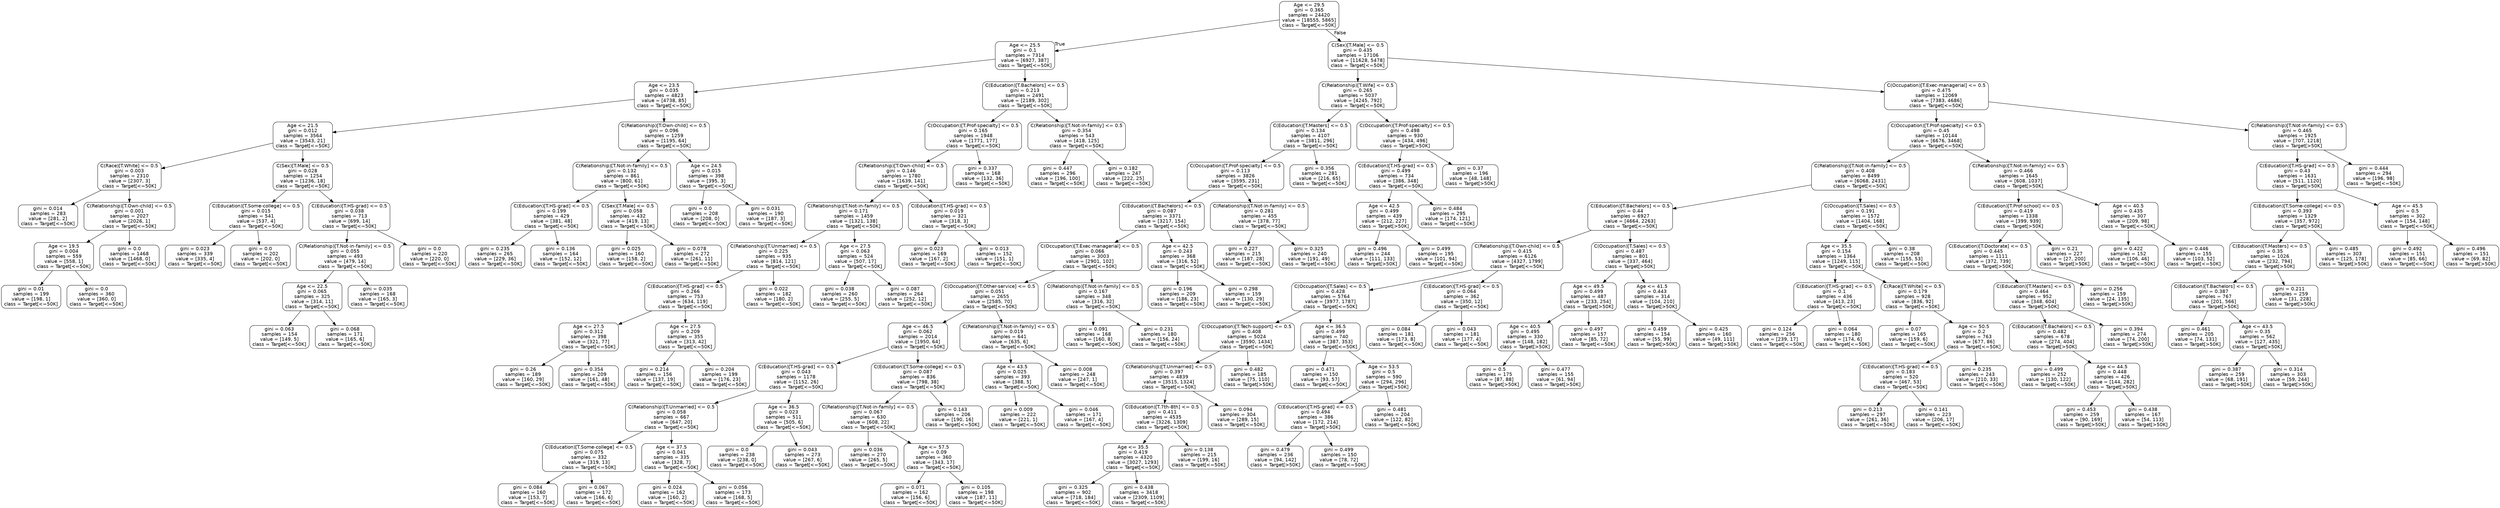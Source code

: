 digraph Tree {
node [shape=box, style="rounded", color="black", fontname=helvetica] ;
edge [fontname=helvetica] ;
0 [label="Age <= 29.5\ngini = 0.365\nsamples = 24420\nvalue = [18555, 5865]\nclass = Target[<=50K]"] ;
1 [label="Age <= 25.5\ngini = 0.1\nsamples = 7314\nvalue = [6927, 387]\nclass = Target[<=50K]"] ;
0 -> 1 [labeldistance=2.5, labelangle=45, headlabel="True"] ;
2 [label="Age <= 23.5\ngini = 0.035\nsamples = 4823\nvalue = [4738, 85]\nclass = Target[<=50K]"] ;
1 -> 2 ;
3 [label="Age <= 21.5\ngini = 0.012\nsamples = 3564\nvalue = [3543, 21]\nclass = Target[<=50K]"] ;
2 -> 3 ;
4 [label="C(Race)[T.White] <= 0.5\ngini = 0.003\nsamples = 2310\nvalue = [2307, 3]\nclass = Target[<=50K]"] ;
3 -> 4 ;
5 [label="gini = 0.014\nsamples = 283\nvalue = [281, 2]\nclass = Target[<=50K]"] ;
4 -> 5 ;
6 [label="C(Relationship)[T.Own-child] <= 0.5\ngini = 0.001\nsamples = 2027\nvalue = [2026, 1]\nclass = Target[<=50K]"] ;
4 -> 6 ;
7 [label="Age <= 19.5\ngini = 0.004\nsamples = 559\nvalue = [558, 1]\nclass = Target[<=50K]"] ;
6 -> 7 ;
8 [label="gini = 0.01\nsamples = 199\nvalue = [198, 1]\nclass = Target[<=50K]"] ;
7 -> 8 ;
9 [label="gini = 0.0\nsamples = 360\nvalue = [360, 0]\nclass = Target[<=50K]"] ;
7 -> 9 ;
10 [label="gini = 0.0\nsamples = 1468\nvalue = [1468, 0]\nclass = Target[<=50K]"] ;
6 -> 10 ;
11 [label="C(Sex)[T.Male] <= 0.5\ngini = 0.028\nsamples = 1254\nvalue = [1236, 18]\nclass = Target[<=50K]"] ;
3 -> 11 ;
12 [label="C(Education)[T.Some-college] <= 0.5\ngini = 0.015\nsamples = 541\nvalue = [537, 4]\nclass = Target[<=50K]"] ;
11 -> 12 ;
13 [label="gini = 0.023\nsamples = 339\nvalue = [335, 4]\nclass = Target[<=50K]"] ;
12 -> 13 ;
14 [label="gini = 0.0\nsamples = 202\nvalue = [202, 0]\nclass = Target[<=50K]"] ;
12 -> 14 ;
15 [label="C(Education)[T.HS-grad] <= 0.5\ngini = 0.038\nsamples = 713\nvalue = [699, 14]\nclass = Target[<=50K]"] ;
11 -> 15 ;
16 [label="C(Relationship)[T.Not-in-family] <= 0.5\ngini = 0.055\nsamples = 493\nvalue = [479, 14]\nclass = Target[<=50K]"] ;
15 -> 16 ;
17 [label="Age <= 22.5\ngini = 0.065\nsamples = 325\nvalue = [314, 11]\nclass = Target[<=50K]"] ;
16 -> 17 ;
18 [label="gini = 0.063\nsamples = 154\nvalue = [149, 5]\nclass = Target[<=50K]"] ;
17 -> 18 ;
19 [label="gini = 0.068\nsamples = 171\nvalue = [165, 6]\nclass = Target[<=50K]"] ;
17 -> 19 ;
20 [label="gini = 0.035\nsamples = 168\nvalue = [165, 3]\nclass = Target[<=50K]"] ;
16 -> 20 ;
21 [label="gini = 0.0\nsamples = 220\nvalue = [220, 0]\nclass = Target[<=50K]"] ;
15 -> 21 ;
22 [label="C(Relationship)[T.Own-child] <= 0.5\ngini = 0.096\nsamples = 1259\nvalue = [1195, 64]\nclass = Target[<=50K]"] ;
2 -> 22 ;
23 [label="C(Relationship)[T.Not-in-family] <= 0.5\ngini = 0.132\nsamples = 861\nvalue = [800, 61]\nclass = Target[<=50K]"] ;
22 -> 23 ;
24 [label="C(Education)[T.HS-grad] <= 0.5\ngini = 0.199\nsamples = 429\nvalue = [381, 48]\nclass = Target[<=50K]"] ;
23 -> 24 ;
25 [label="gini = 0.235\nsamples = 265\nvalue = [229, 36]\nclass = Target[<=50K]"] ;
24 -> 25 ;
26 [label="gini = 0.136\nsamples = 164\nvalue = [152, 12]\nclass = Target[<=50K]"] ;
24 -> 26 ;
27 [label="C(Sex)[T.Male] <= 0.5\ngini = 0.058\nsamples = 432\nvalue = [419, 13]\nclass = Target[<=50K]"] ;
23 -> 27 ;
28 [label="gini = 0.025\nsamples = 160\nvalue = [158, 2]\nclass = Target[<=50K]"] ;
27 -> 28 ;
29 [label="gini = 0.078\nsamples = 272\nvalue = [261, 11]\nclass = Target[<=50K]"] ;
27 -> 29 ;
30 [label="Age <= 24.5\ngini = 0.015\nsamples = 398\nvalue = [395, 3]\nclass = Target[<=50K]"] ;
22 -> 30 ;
31 [label="gini = 0.0\nsamples = 208\nvalue = [208, 0]\nclass = Target[<=50K]"] ;
30 -> 31 ;
32 [label="gini = 0.031\nsamples = 190\nvalue = [187, 3]\nclass = Target[<=50K]"] ;
30 -> 32 ;
33 [label="C(Education)[T.Bachelors] <= 0.5\ngini = 0.213\nsamples = 2491\nvalue = [2189, 302]\nclass = Target[<=50K]"] ;
1 -> 33 ;
34 [label="C(Occupation)[T.Prof-specialty] <= 0.5\ngini = 0.165\nsamples = 1948\nvalue = [1771, 177]\nclass = Target[<=50K]"] ;
33 -> 34 ;
35 [label="C(Relationship)[T.Own-child] <= 0.5\ngini = 0.146\nsamples = 1780\nvalue = [1639, 141]\nclass = Target[<=50K]"] ;
34 -> 35 ;
36 [label="C(Relationship)[T.Not-in-family] <= 0.5\ngini = 0.171\nsamples = 1459\nvalue = [1321, 138]\nclass = Target[<=50K]"] ;
35 -> 36 ;
37 [label="C(Relationship)[T.Unmarried] <= 0.5\ngini = 0.225\nsamples = 935\nvalue = [814, 121]\nclass = Target[<=50K]"] ;
36 -> 37 ;
38 [label="C(Education)[T.HS-grad] <= 0.5\ngini = 0.266\nsamples = 753\nvalue = [634, 119]\nclass = Target[<=50K]"] ;
37 -> 38 ;
39 [label="Age <= 27.5\ngini = 0.312\nsamples = 398\nvalue = [321, 77]\nclass = Target[<=50K]"] ;
38 -> 39 ;
40 [label="gini = 0.26\nsamples = 189\nvalue = [160, 29]\nclass = Target[<=50K]"] ;
39 -> 40 ;
41 [label="gini = 0.354\nsamples = 209\nvalue = [161, 48]\nclass = Target[<=50K]"] ;
39 -> 41 ;
42 [label="Age <= 27.5\ngini = 0.209\nsamples = 355\nvalue = [313, 42]\nclass = Target[<=50K]"] ;
38 -> 42 ;
43 [label="gini = 0.214\nsamples = 156\nvalue = [137, 19]\nclass = Target[<=50K]"] ;
42 -> 43 ;
44 [label="gini = 0.204\nsamples = 199\nvalue = [176, 23]\nclass = Target[<=50K]"] ;
42 -> 44 ;
45 [label="gini = 0.022\nsamples = 182\nvalue = [180, 2]\nclass = Target[<=50K]"] ;
37 -> 45 ;
46 [label="Age <= 27.5\ngini = 0.063\nsamples = 524\nvalue = [507, 17]\nclass = Target[<=50K]"] ;
36 -> 46 ;
47 [label="gini = 0.038\nsamples = 260\nvalue = [255, 5]\nclass = Target[<=50K]"] ;
46 -> 47 ;
48 [label="gini = 0.087\nsamples = 264\nvalue = [252, 12]\nclass = Target[<=50K]"] ;
46 -> 48 ;
49 [label="C(Education)[T.HS-grad] <= 0.5\ngini = 0.019\nsamples = 321\nvalue = [318, 3]\nclass = Target[<=50K]"] ;
35 -> 49 ;
50 [label="gini = 0.023\nsamples = 169\nvalue = [167, 2]\nclass = Target[<=50K]"] ;
49 -> 50 ;
51 [label="gini = 0.013\nsamples = 152\nvalue = [151, 1]\nclass = Target[<=50K]"] ;
49 -> 51 ;
52 [label="gini = 0.337\nsamples = 168\nvalue = [132, 36]\nclass = Target[<=50K]"] ;
34 -> 52 ;
53 [label="C(Relationship)[T.Not-in-family] <= 0.5\ngini = 0.354\nsamples = 543\nvalue = [418, 125]\nclass = Target[<=50K]"] ;
33 -> 53 ;
54 [label="gini = 0.447\nsamples = 296\nvalue = [196, 100]\nclass = Target[<=50K]"] ;
53 -> 54 ;
55 [label="gini = 0.182\nsamples = 247\nvalue = [222, 25]\nclass = Target[<=50K]"] ;
53 -> 55 ;
56 [label="C(Sex)[T.Male] <= 0.5\ngini = 0.435\nsamples = 17106\nvalue = [11628, 5478]\nclass = Target[<=50K]"] ;
0 -> 56 [labeldistance=2.5, labelangle=-45, headlabel="False"] ;
57 [label="C(Relationship)[T.Wife] <= 0.5\ngini = 0.265\nsamples = 5037\nvalue = [4245, 792]\nclass = Target[<=50K]"] ;
56 -> 57 ;
58 [label="C(Education)[T.Masters] <= 0.5\ngini = 0.134\nsamples = 4107\nvalue = [3811, 296]\nclass = Target[<=50K]"] ;
57 -> 58 ;
59 [label="C(Occupation)[T.Prof-specialty] <= 0.5\ngini = 0.113\nsamples = 3826\nvalue = [3595, 231]\nclass = Target[<=50K]"] ;
58 -> 59 ;
60 [label="C(Education)[T.Bachelors] <= 0.5\ngini = 0.087\nsamples = 3371\nvalue = [3217, 154]\nclass = Target[<=50K]"] ;
59 -> 60 ;
61 [label="C(Occupation)[T.Exec-managerial] <= 0.5\ngini = 0.066\nsamples = 3003\nvalue = [2901, 102]\nclass = Target[<=50K]"] ;
60 -> 61 ;
62 [label="C(Occupation)[T.Other-service] <= 0.5\ngini = 0.051\nsamples = 2655\nvalue = [2585, 70]\nclass = Target[<=50K]"] ;
61 -> 62 ;
63 [label="Age <= 46.5\ngini = 0.062\nsamples = 2014\nvalue = [1950, 64]\nclass = Target[<=50K]"] ;
62 -> 63 ;
64 [label="C(Education)[T.HS-grad] <= 0.5\ngini = 0.043\nsamples = 1178\nvalue = [1152, 26]\nclass = Target[<=50K]"] ;
63 -> 64 ;
65 [label="C(Relationship)[T.Unmarried] <= 0.5\ngini = 0.058\nsamples = 667\nvalue = [647, 20]\nclass = Target[<=50K]"] ;
64 -> 65 ;
66 [label="C(Education)[T.Some-college] <= 0.5\ngini = 0.075\nsamples = 332\nvalue = [319, 13]\nclass = Target[<=50K]"] ;
65 -> 66 ;
67 [label="gini = 0.084\nsamples = 160\nvalue = [153, 7]\nclass = Target[<=50K]"] ;
66 -> 67 ;
68 [label="gini = 0.067\nsamples = 172\nvalue = [166, 6]\nclass = Target[<=50K]"] ;
66 -> 68 ;
69 [label="Age <= 37.5\ngini = 0.041\nsamples = 335\nvalue = [328, 7]\nclass = Target[<=50K]"] ;
65 -> 69 ;
70 [label="gini = 0.024\nsamples = 162\nvalue = [160, 2]\nclass = Target[<=50K]"] ;
69 -> 70 ;
71 [label="gini = 0.056\nsamples = 173\nvalue = [168, 5]\nclass = Target[<=50K]"] ;
69 -> 71 ;
72 [label="Age <= 36.5\ngini = 0.023\nsamples = 511\nvalue = [505, 6]\nclass = Target[<=50K]"] ;
64 -> 72 ;
73 [label="gini = 0.0\nsamples = 238\nvalue = [238, 0]\nclass = Target[<=50K]"] ;
72 -> 73 ;
74 [label="gini = 0.043\nsamples = 273\nvalue = [267, 6]\nclass = Target[<=50K]"] ;
72 -> 74 ;
75 [label="C(Education)[T.Some-college] <= 0.5\ngini = 0.087\nsamples = 836\nvalue = [798, 38]\nclass = Target[<=50K]"] ;
63 -> 75 ;
76 [label="C(Relationship)[T.Not-in-family] <= 0.5\ngini = 0.067\nsamples = 630\nvalue = [608, 22]\nclass = Target[<=50K]"] ;
75 -> 76 ;
77 [label="gini = 0.036\nsamples = 270\nvalue = [265, 5]\nclass = Target[<=50K]"] ;
76 -> 77 ;
78 [label="Age <= 57.5\ngini = 0.09\nsamples = 360\nvalue = [343, 17]\nclass = Target[<=50K]"] ;
76 -> 78 ;
79 [label="gini = 0.071\nsamples = 162\nvalue = [156, 6]\nclass = Target[<=50K]"] ;
78 -> 79 ;
80 [label="gini = 0.105\nsamples = 198\nvalue = [187, 11]\nclass = Target[<=50K]"] ;
78 -> 80 ;
81 [label="gini = 0.143\nsamples = 206\nvalue = [190, 16]\nclass = Target[<=50K]"] ;
75 -> 81 ;
82 [label="C(Relationship)[T.Not-in-family] <= 0.5\ngini = 0.019\nsamples = 641\nvalue = [635, 6]\nclass = Target[<=50K]"] ;
62 -> 82 ;
83 [label="Age <= 43.5\ngini = 0.025\nsamples = 393\nvalue = [388, 5]\nclass = Target[<=50K]"] ;
82 -> 83 ;
84 [label="gini = 0.009\nsamples = 222\nvalue = [221, 1]\nclass = Target[<=50K]"] ;
83 -> 84 ;
85 [label="gini = 0.046\nsamples = 171\nvalue = [167, 4]\nclass = Target[<=50K]"] ;
83 -> 85 ;
86 [label="gini = 0.008\nsamples = 248\nvalue = [247, 1]\nclass = Target[<=50K]"] ;
82 -> 86 ;
87 [label="C(Relationship)[T.Not-in-family] <= 0.5\ngini = 0.167\nsamples = 348\nvalue = [316, 32]\nclass = Target[<=50K]"] ;
61 -> 87 ;
88 [label="gini = 0.091\nsamples = 168\nvalue = [160, 8]\nclass = Target[<=50K]"] ;
87 -> 88 ;
89 [label="gini = 0.231\nsamples = 180\nvalue = [156, 24]\nclass = Target[<=50K]"] ;
87 -> 89 ;
90 [label="Age <= 42.5\ngini = 0.243\nsamples = 368\nvalue = [316, 52]\nclass = Target[<=50K]"] ;
60 -> 90 ;
91 [label="gini = 0.196\nsamples = 209\nvalue = [186, 23]\nclass = Target[<=50K]"] ;
90 -> 91 ;
92 [label="gini = 0.298\nsamples = 159\nvalue = [130, 29]\nclass = Target[<=50K]"] ;
90 -> 92 ;
93 [label="C(Relationship)[T.Not-in-family] <= 0.5\ngini = 0.281\nsamples = 455\nvalue = [378, 77]\nclass = Target[<=50K]"] ;
59 -> 93 ;
94 [label="gini = 0.227\nsamples = 215\nvalue = [187, 28]\nclass = Target[<=50K]"] ;
93 -> 94 ;
95 [label="gini = 0.325\nsamples = 240\nvalue = [191, 49]\nclass = Target[<=50K]"] ;
93 -> 95 ;
96 [label="gini = 0.356\nsamples = 281\nvalue = [216, 65]\nclass = Target[<=50K]"] ;
58 -> 96 ;
97 [label="C(Occupation)[T.Prof-specialty] <= 0.5\ngini = 0.498\nsamples = 930\nvalue = [434, 496]\nclass = Target[>50K]"] ;
57 -> 97 ;
98 [label="C(Education)[T.HS-grad] <= 0.5\ngini = 0.499\nsamples = 734\nvalue = [386, 348]\nclass = Target[<=50K]"] ;
97 -> 98 ;
99 [label="Age <= 42.5\ngini = 0.499\nsamples = 439\nvalue = [212, 227]\nclass = Target[>50K]"] ;
98 -> 99 ;
100 [label="gini = 0.496\nsamples = 244\nvalue = [111, 133]\nclass = Target[>50K]"] ;
99 -> 100 ;
101 [label="gini = 0.499\nsamples = 195\nvalue = [101, 94]\nclass = Target[<=50K]"] ;
99 -> 101 ;
102 [label="gini = 0.484\nsamples = 295\nvalue = [174, 121]\nclass = Target[<=50K]"] ;
98 -> 102 ;
103 [label="gini = 0.37\nsamples = 196\nvalue = [48, 148]\nclass = Target[>50K]"] ;
97 -> 103 ;
104 [label="C(Occupation)[T.Exec-managerial] <= 0.5\ngini = 0.475\nsamples = 12069\nvalue = [7383, 4686]\nclass = Target[<=50K]"] ;
56 -> 104 ;
105 [label="C(Occupation)[T.Prof-specialty] <= 0.5\ngini = 0.45\nsamples = 10144\nvalue = [6676, 3468]\nclass = Target[<=50K]"] ;
104 -> 105 ;
106 [label="C(Relationship)[T.Not-in-family] <= 0.5\ngini = 0.408\nsamples = 8499\nvalue = [6068, 2431]\nclass = Target[<=50K]"] ;
105 -> 106 ;
107 [label="C(Education)[T.Bachelors] <= 0.5\ngini = 0.44\nsamples = 6927\nvalue = [4664, 2263]\nclass = Target[<=50K]"] ;
106 -> 107 ;
108 [label="C(Relationship)[T.Own-child] <= 0.5\ngini = 0.415\nsamples = 6126\nvalue = [4327, 1799]\nclass = Target[<=50K]"] ;
107 -> 108 ;
109 [label="C(Occupation)[T.Sales] <= 0.5\ngini = 0.428\nsamples = 5764\nvalue = [3977, 1787]\nclass = Target[<=50K]"] ;
108 -> 109 ;
110 [label="C(Occupation)[T.Tech-support] <= 0.5\ngini = 0.408\nsamples = 5024\nvalue = [3590, 1434]\nclass = Target[<=50K]"] ;
109 -> 110 ;
111 [label="C(Relationship)[T.Unmarried] <= 0.5\ngini = 0.397\nsamples = 4839\nvalue = [3515, 1324]\nclass = Target[<=50K]"] ;
110 -> 111 ;
112 [label="C(Education)[T.7th-8th] <= 0.5\ngini = 0.411\nsamples = 4535\nvalue = [3226, 1309]\nclass = Target[<=50K]"] ;
111 -> 112 ;
113 [label="Age <= 35.5\ngini = 0.419\nsamples = 4320\nvalue = [3027, 1293]\nclass = Target[<=50K]"] ;
112 -> 113 ;
114 [label="gini = 0.325\nsamples = 902\nvalue = [718, 184]\nclass = Target[<=50K]"] ;
113 -> 114 ;
115 [label="gini = 0.438\nsamples = 3418\nvalue = [2309, 1109]\nclass = Target[<=50K]"] ;
113 -> 115 ;
116 [label="gini = 0.138\nsamples = 215\nvalue = [199, 16]\nclass = Target[<=50K]"] ;
112 -> 116 ;
117 [label="gini = 0.094\nsamples = 304\nvalue = [289, 15]\nclass = Target[<=50K]"] ;
111 -> 117 ;
118 [label="gini = 0.482\nsamples = 185\nvalue = [75, 110]\nclass = Target[>50K]"] ;
110 -> 118 ;
119 [label="Age <= 36.5\ngini = 0.499\nsamples = 740\nvalue = [387, 353]\nclass = Target[<=50K]"] ;
109 -> 119 ;
120 [label="gini = 0.471\nsamples = 150\nvalue = [93, 57]\nclass = Target[<=50K]"] ;
119 -> 120 ;
121 [label="Age <= 53.5\ngini = 0.5\nsamples = 590\nvalue = [294, 296]\nclass = Target[>50K]"] ;
119 -> 121 ;
122 [label="C(Education)[T.HS-grad] <= 0.5\ngini = 0.494\nsamples = 386\nvalue = [172, 214]\nclass = Target[>50K]"] ;
121 -> 122 ;
123 [label="gini = 0.479\nsamples = 236\nvalue = [94, 142]\nclass = Target[>50K]"] ;
122 -> 123 ;
124 [label="gini = 0.499\nsamples = 150\nvalue = [78, 72]\nclass = Target[<=50K]"] ;
122 -> 124 ;
125 [label="gini = 0.481\nsamples = 204\nvalue = [122, 82]\nclass = Target[<=50K]"] ;
121 -> 125 ;
126 [label="C(Education)[T.HS-grad] <= 0.5\ngini = 0.064\nsamples = 362\nvalue = [350, 12]\nclass = Target[<=50K]"] ;
108 -> 126 ;
127 [label="gini = 0.084\nsamples = 181\nvalue = [173, 8]\nclass = Target[<=50K]"] ;
126 -> 127 ;
128 [label="gini = 0.043\nsamples = 181\nvalue = [177, 4]\nclass = Target[<=50K]"] ;
126 -> 128 ;
129 [label="C(Occupation)[T.Sales] <= 0.5\ngini = 0.487\nsamples = 801\nvalue = [337, 464]\nclass = Target[>50K]"] ;
107 -> 129 ;
130 [label="Age <= 49.5\ngini = 0.499\nsamples = 487\nvalue = [233, 254]\nclass = Target[>50K]"] ;
129 -> 130 ;
131 [label="Age <= 40.5\ngini = 0.495\nsamples = 330\nvalue = [148, 182]\nclass = Target[>50K]"] ;
130 -> 131 ;
132 [label="gini = 0.5\nsamples = 175\nvalue = [87, 88]\nclass = Target[>50K]"] ;
131 -> 132 ;
133 [label="gini = 0.477\nsamples = 155\nvalue = [61, 94]\nclass = Target[>50K]"] ;
131 -> 133 ;
134 [label="gini = 0.497\nsamples = 157\nvalue = [85, 72]\nclass = Target[<=50K]"] ;
130 -> 134 ;
135 [label="Age <= 41.5\ngini = 0.443\nsamples = 314\nvalue = [104, 210]\nclass = Target[>50K]"] ;
129 -> 135 ;
136 [label="gini = 0.459\nsamples = 154\nvalue = [55, 99]\nclass = Target[>50K]"] ;
135 -> 136 ;
137 [label="gini = 0.425\nsamples = 160\nvalue = [49, 111]\nclass = Target[>50K]"] ;
135 -> 137 ;
138 [label="C(Occupation)[T.Sales] <= 0.5\ngini = 0.191\nsamples = 1572\nvalue = [1404, 168]\nclass = Target[<=50K]"] ;
106 -> 138 ;
139 [label="Age <= 35.5\ngini = 0.154\nsamples = 1364\nvalue = [1249, 115]\nclass = Target[<=50K]"] ;
138 -> 139 ;
140 [label="C(Education)[T.HS-grad] <= 0.5\ngini = 0.1\nsamples = 436\nvalue = [413, 23]\nclass = Target[<=50K]"] ;
139 -> 140 ;
141 [label="gini = 0.124\nsamples = 256\nvalue = [239, 17]\nclass = Target[<=50K]"] ;
140 -> 141 ;
142 [label="gini = 0.064\nsamples = 180\nvalue = [174, 6]\nclass = Target[<=50K]"] ;
140 -> 142 ;
143 [label="C(Race)[T.White] <= 0.5\ngini = 0.179\nsamples = 928\nvalue = [836, 92]\nclass = Target[<=50K]"] ;
139 -> 143 ;
144 [label="gini = 0.07\nsamples = 165\nvalue = [159, 6]\nclass = Target[<=50K]"] ;
143 -> 144 ;
145 [label="Age <= 50.5\ngini = 0.2\nsamples = 763\nvalue = [677, 86]\nclass = Target[<=50K]"] ;
143 -> 145 ;
146 [label="C(Education)[T.HS-grad] <= 0.5\ngini = 0.183\nsamples = 520\nvalue = [467, 53]\nclass = Target[<=50K]"] ;
145 -> 146 ;
147 [label="gini = 0.213\nsamples = 297\nvalue = [261, 36]\nclass = Target[<=50K]"] ;
146 -> 147 ;
148 [label="gini = 0.141\nsamples = 223\nvalue = [206, 17]\nclass = Target[<=50K]"] ;
146 -> 148 ;
149 [label="gini = 0.235\nsamples = 243\nvalue = [210, 33]\nclass = Target[<=50K]"] ;
145 -> 149 ;
150 [label="gini = 0.38\nsamples = 208\nvalue = [155, 53]\nclass = Target[<=50K]"] ;
138 -> 150 ;
151 [label="C(Relationship)[T.Not-in-family] <= 0.5\ngini = 0.466\nsamples = 1645\nvalue = [608, 1037]\nclass = Target[>50K]"] ;
105 -> 151 ;
152 [label="C(Education)[T.Prof-school] <= 0.5\ngini = 0.419\nsamples = 1338\nvalue = [399, 939]\nclass = Target[>50K]"] ;
151 -> 152 ;
153 [label="C(Education)[T.Doctorate] <= 0.5\ngini = 0.445\nsamples = 1111\nvalue = [372, 739]\nclass = Target[>50K]"] ;
152 -> 153 ;
154 [label="C(Education)[T.Masters] <= 0.5\ngini = 0.464\nsamples = 952\nvalue = [348, 604]\nclass = Target[>50K]"] ;
153 -> 154 ;
155 [label="C(Education)[T.Bachelors] <= 0.5\ngini = 0.482\nsamples = 678\nvalue = [274, 404]\nclass = Target[>50K]"] ;
154 -> 155 ;
156 [label="gini = 0.499\nsamples = 252\nvalue = [130, 122]\nclass = Target[<=50K]"] ;
155 -> 156 ;
157 [label="Age <= 44.5\ngini = 0.448\nsamples = 426\nvalue = [144, 282]\nclass = Target[>50K]"] ;
155 -> 157 ;
158 [label="gini = 0.453\nsamples = 259\nvalue = [90, 169]\nclass = Target[>50K]"] ;
157 -> 158 ;
159 [label="gini = 0.438\nsamples = 167\nvalue = [54, 113]\nclass = Target[>50K]"] ;
157 -> 159 ;
160 [label="gini = 0.394\nsamples = 274\nvalue = [74, 200]\nclass = Target[>50K]"] ;
154 -> 160 ;
161 [label="gini = 0.256\nsamples = 159\nvalue = [24, 135]\nclass = Target[>50K]"] ;
153 -> 161 ;
162 [label="gini = 0.21\nsamples = 227\nvalue = [27, 200]\nclass = Target[>50K]"] ;
152 -> 162 ;
163 [label="Age <= 40.5\ngini = 0.435\nsamples = 307\nvalue = [209, 98]\nclass = Target[<=50K]"] ;
151 -> 163 ;
164 [label="gini = 0.422\nsamples = 152\nvalue = [106, 46]\nclass = Target[<=50K]"] ;
163 -> 164 ;
165 [label="gini = 0.446\nsamples = 155\nvalue = [103, 52]\nclass = Target[<=50K]"] ;
163 -> 165 ;
166 [label="C(Relationship)[T.Not-in-family] <= 0.5\ngini = 0.465\nsamples = 1925\nvalue = [707, 1218]\nclass = Target[>50K]"] ;
104 -> 166 ;
167 [label="C(Education)[T.HS-grad] <= 0.5\ngini = 0.43\nsamples = 1631\nvalue = [511, 1120]\nclass = Target[>50K]"] ;
166 -> 167 ;
168 [label="C(Education)[T.Some-college] <= 0.5\ngini = 0.393\nsamples = 1329\nvalue = [357, 972]\nclass = Target[>50K]"] ;
167 -> 168 ;
169 [label="C(Education)[T.Masters] <= 0.5\ngini = 0.35\nsamples = 1026\nvalue = [232, 794]\nclass = Target[>50K]"] ;
168 -> 169 ;
170 [label="C(Education)[T.Bachelors] <= 0.5\ngini = 0.387\nsamples = 767\nvalue = [201, 566]\nclass = Target[>50K]"] ;
169 -> 170 ;
171 [label="gini = 0.461\nsamples = 205\nvalue = [74, 131]\nclass = Target[>50K]"] ;
170 -> 171 ;
172 [label="Age <= 43.5\ngini = 0.35\nsamples = 562\nvalue = [127, 435]\nclass = Target[>50K]"] ;
170 -> 172 ;
173 [label="gini = 0.387\nsamples = 259\nvalue = [68, 191]\nclass = Target[>50K]"] ;
172 -> 173 ;
174 [label="gini = 0.314\nsamples = 303\nvalue = [59, 244]\nclass = Target[>50K]"] ;
172 -> 174 ;
175 [label="gini = 0.211\nsamples = 259\nvalue = [31, 228]\nclass = Target[>50K]"] ;
169 -> 175 ;
176 [label="gini = 0.485\nsamples = 303\nvalue = [125, 178]\nclass = Target[>50K]"] ;
168 -> 176 ;
177 [label="Age <= 45.5\ngini = 0.5\nsamples = 302\nvalue = [154, 148]\nclass = Target[<=50K]"] ;
167 -> 177 ;
178 [label="gini = 0.492\nsamples = 151\nvalue = [85, 66]\nclass = Target[<=50K]"] ;
177 -> 178 ;
179 [label="gini = 0.496\nsamples = 151\nvalue = [69, 82]\nclass = Target[>50K]"] ;
177 -> 179 ;
180 [label="gini = 0.444\nsamples = 294\nvalue = [196, 98]\nclass = Target[<=50K]"] ;
166 -> 180 ;
}